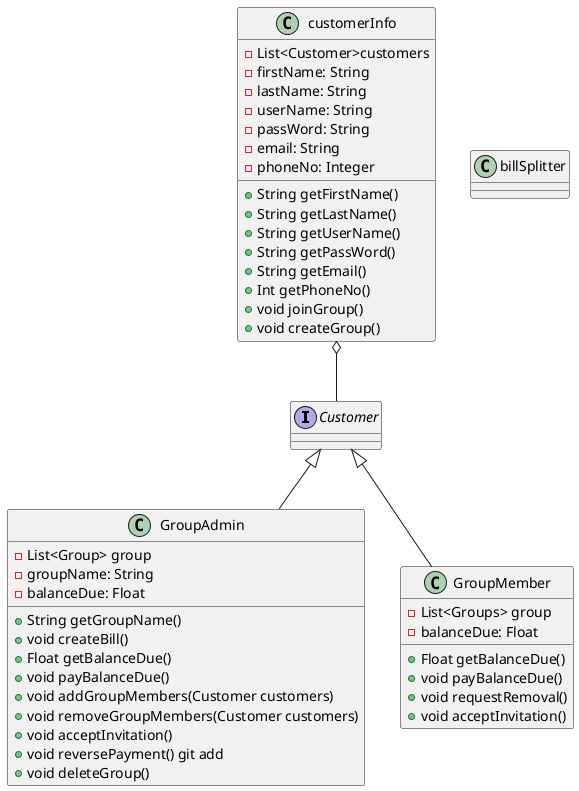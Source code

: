 @startuml Front end class disgram divvy

interface Customer

class customerInfo{
    - List<Customer>customers
    - firstName: String
    - lastName: String
    - userName: String
    - passWord: String
    - email: String
    - phoneNo: Integer
    + String getFirstName()
    + String getLastName()
    + String getUserName()
    + String getPassWord()
    + String getEmail()
    + Int getPhoneNo()
    + void joinGroup()
    + void createGroup()
}

class GroupAdmin{
    - List<Group> group
    - groupName: String
    - balanceDue: Float
    + String getGroupName()
    + void createBill()
    + Float getBalanceDue()
    + void payBalanceDue()
    + void addGroupMembers(Customer customers)
    + void removeGroupMembers(Customer customers)
    + void acceptInvitation()
    + void reversePayment() git add
    + void deleteGroup()

}

class GroupMember{
    - List<Groups> group
    - balanceDue: Float
    + Float getBalanceDue()
    + void payBalanceDue()
    + void requestRemoval()
    + void acceptInvitation()

}




customerInfo o-- Customer

Customer <|-- GroupAdmin
Customer <|-- GroupMember

class billSplitter{
    
}



@enduml
